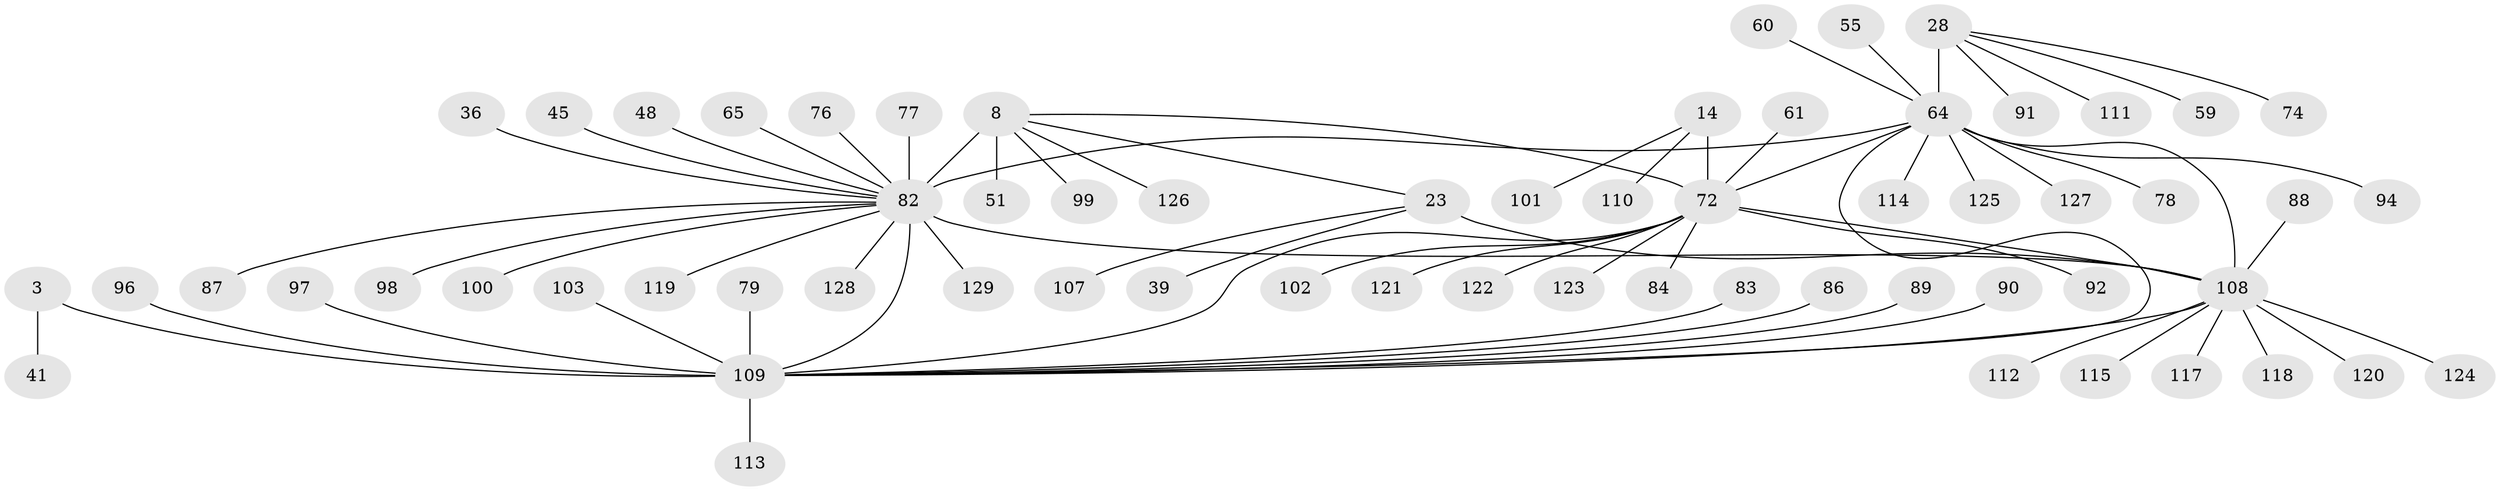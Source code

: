 // original degree distribution, {6: 0.031007751937984496, 9: 0.05426356589147287, 5: 0.015503875968992248, 12: 0.023255813953488372, 8: 0.06201550387596899, 10: 0.023255813953488372, 7: 0.015503875968992248, 13: 0.007751937984496124, 1: 0.5813953488372093, 2: 0.16279069767441862, 3: 0.023255813953488372}
// Generated by graph-tools (version 1.1) at 2025/58/03/04/25 21:58:21]
// undirected, 64 vertices, 70 edges
graph export_dot {
graph [start="1"]
  node [color=gray90,style=filled];
  3 [super="+1"];
  8 [super="+7"];
  14 [super="+13"];
  23 [super="+20"];
  28 [super="+25"];
  36;
  39;
  41;
  45;
  48;
  51;
  55 [super="+42"];
  59 [super="+43"];
  60;
  61;
  64 [super="+30+35+50"];
  65;
  72 [super="+17+31+32+34+40+47+57+18"];
  74;
  76;
  77 [super="+71"];
  78;
  79;
  82 [super="+80+44+12+11"];
  83;
  84;
  86;
  87;
  88;
  89;
  90 [super="+85"];
  91;
  92;
  94 [super="+81"];
  96 [super="+63"];
  97;
  98;
  99;
  100;
  101;
  102 [super="+75"];
  103;
  107;
  108 [super="+68+54+56+70"];
  109 [super="+58+67+38+46+5+53+62+73+106"];
  110;
  111 [super="+69"];
  112 [super="+52"];
  113 [super="+66"];
  114 [super="+93"];
  115;
  117;
  118 [super="+37"];
  119 [super="+116"];
  120;
  121;
  122;
  123 [super="+95"];
  124;
  125;
  126 [super="+105"];
  127;
  128;
  129;
  3 -- 41;
  3 -- 109 [weight=8];
  8 -- 51;
  8 -- 99;
  8 -- 23;
  8 -- 82 [weight=9];
  8 -- 126;
  8 -- 72;
  14 -- 110;
  14 -- 101;
  14 -- 72 [weight=8];
  23 -- 39;
  23 -- 107;
  23 -- 108 [weight=8];
  28 -- 91;
  28 -- 74;
  28 -- 59;
  28 -- 111;
  28 -- 64 [weight=8];
  36 -- 82;
  45 -- 82;
  48 -- 82;
  55 -- 64;
  60 -- 64;
  61 -- 72;
  64 -- 72;
  64 -- 108;
  64 -- 109;
  64 -- 78;
  64 -- 82 [weight=2];
  64 -- 114;
  64 -- 125;
  64 -- 94;
  64 -- 127;
  65 -- 82;
  72 -- 92;
  72 -- 102;
  72 -- 121;
  72 -- 123;
  72 -- 108;
  72 -- 109 [weight=2];
  72 -- 84;
  72 -- 122;
  76 -- 82;
  77 -- 82;
  79 -- 109;
  82 -- 129;
  82 -- 87;
  82 -- 128;
  82 -- 98;
  82 -- 100;
  82 -- 109 [weight=2];
  82 -- 119;
  82 -- 108;
  83 -- 109;
  86 -- 109;
  88 -- 108;
  89 -- 109;
  90 -- 109;
  96 -- 109;
  97 -- 109;
  103 -- 109;
  108 -- 109 [weight=2];
  108 -- 120;
  108 -- 112;
  108 -- 115;
  108 -- 117;
  108 -- 118;
  108 -- 124;
  109 -- 113;
}
